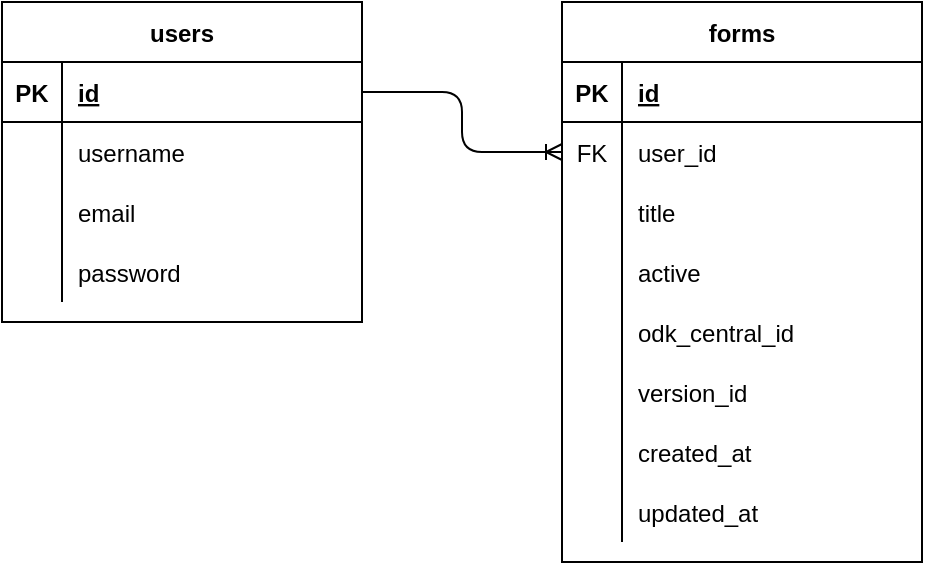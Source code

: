 <mxfile version="14.9.6" type="device"><diagram id="82fQ0pyO_is9je7lfHxA" name="Page-1"><mxGraphModel dx="1026" dy="594" grid="1" gridSize="10" guides="1" tooltips="1" connect="1" arrows="1" fold="1" page="1" pageScale="1" pageWidth="1654" pageHeight="2336" math="0" shadow="0"><root><mxCell id="0"/><mxCell id="1" parent="0"/><mxCell id="uINeJ0VO6j336YnkuqBe-1" value="users" style="shape=table;startSize=30;container=1;collapsible=1;childLayout=tableLayout;fixedRows=1;rowLines=0;fontStyle=1;align=center;resizeLast=1;" vertex="1" parent="1"><mxGeometry x="440" y="160" width="180" height="160" as="geometry"/></mxCell><mxCell id="uINeJ0VO6j336YnkuqBe-2" value="" style="shape=partialRectangle;collapsible=0;dropTarget=0;pointerEvents=0;fillColor=none;top=0;left=0;bottom=1;right=0;points=[[0,0.5],[1,0.5]];portConstraint=eastwest;" vertex="1" parent="uINeJ0VO6j336YnkuqBe-1"><mxGeometry y="30" width="180" height="30" as="geometry"/></mxCell><mxCell id="uINeJ0VO6j336YnkuqBe-3" value="PK" style="shape=partialRectangle;connectable=0;fillColor=none;top=0;left=0;bottom=0;right=0;fontStyle=1;overflow=hidden;" vertex="1" parent="uINeJ0VO6j336YnkuqBe-2"><mxGeometry width="30" height="30" as="geometry"/></mxCell><mxCell id="uINeJ0VO6j336YnkuqBe-4" value="id" style="shape=partialRectangle;connectable=0;fillColor=none;top=0;left=0;bottom=0;right=0;align=left;spacingLeft=6;fontStyle=5;overflow=hidden;" vertex="1" parent="uINeJ0VO6j336YnkuqBe-2"><mxGeometry x="30" width="150" height="30" as="geometry"/></mxCell><mxCell id="uINeJ0VO6j336YnkuqBe-5" value="" style="shape=partialRectangle;collapsible=0;dropTarget=0;pointerEvents=0;fillColor=none;top=0;left=0;bottom=0;right=0;points=[[0,0.5],[1,0.5]];portConstraint=eastwest;" vertex="1" parent="uINeJ0VO6j336YnkuqBe-1"><mxGeometry y="60" width="180" height="30" as="geometry"/></mxCell><mxCell id="uINeJ0VO6j336YnkuqBe-6" value="" style="shape=partialRectangle;connectable=0;fillColor=none;top=0;left=0;bottom=0;right=0;editable=1;overflow=hidden;" vertex="1" parent="uINeJ0VO6j336YnkuqBe-5"><mxGeometry width="30" height="30" as="geometry"/></mxCell><mxCell id="uINeJ0VO6j336YnkuqBe-7" value="username" style="shape=partialRectangle;connectable=0;fillColor=none;top=0;left=0;bottom=0;right=0;align=left;spacingLeft=6;overflow=hidden;" vertex="1" parent="uINeJ0VO6j336YnkuqBe-5"><mxGeometry x="30" width="150" height="30" as="geometry"/></mxCell><mxCell id="uINeJ0VO6j336YnkuqBe-8" value="" style="shape=partialRectangle;collapsible=0;dropTarget=0;pointerEvents=0;fillColor=none;top=0;left=0;bottom=0;right=0;points=[[0,0.5],[1,0.5]];portConstraint=eastwest;" vertex="1" parent="uINeJ0VO6j336YnkuqBe-1"><mxGeometry y="90" width="180" height="30" as="geometry"/></mxCell><mxCell id="uINeJ0VO6j336YnkuqBe-9" value="" style="shape=partialRectangle;connectable=0;fillColor=none;top=0;left=0;bottom=0;right=0;editable=1;overflow=hidden;" vertex="1" parent="uINeJ0VO6j336YnkuqBe-8"><mxGeometry width="30" height="30" as="geometry"/></mxCell><mxCell id="uINeJ0VO6j336YnkuqBe-10" value="email" style="shape=partialRectangle;connectable=0;fillColor=none;top=0;left=0;bottom=0;right=0;align=left;spacingLeft=6;overflow=hidden;" vertex="1" parent="uINeJ0VO6j336YnkuqBe-8"><mxGeometry x="30" width="150" height="30" as="geometry"/></mxCell><mxCell id="uINeJ0VO6j336YnkuqBe-11" value="" style="shape=partialRectangle;collapsible=0;dropTarget=0;pointerEvents=0;fillColor=none;top=0;left=0;bottom=0;right=0;points=[[0,0.5],[1,0.5]];portConstraint=eastwest;" vertex="1" parent="uINeJ0VO6j336YnkuqBe-1"><mxGeometry y="120" width="180" height="30" as="geometry"/></mxCell><mxCell id="uINeJ0VO6j336YnkuqBe-12" value="" style="shape=partialRectangle;connectable=0;fillColor=none;top=0;left=0;bottom=0;right=0;editable=1;overflow=hidden;" vertex="1" parent="uINeJ0VO6j336YnkuqBe-11"><mxGeometry width="30" height="30" as="geometry"/></mxCell><mxCell id="uINeJ0VO6j336YnkuqBe-13" value="password" style="shape=partialRectangle;connectable=0;fillColor=none;top=0;left=0;bottom=0;right=0;align=left;spacingLeft=6;overflow=hidden;" vertex="1" parent="uINeJ0VO6j336YnkuqBe-11"><mxGeometry x="30" width="150" height="30" as="geometry"/></mxCell><mxCell id="uINeJ0VO6j336YnkuqBe-14" value="forms" style="shape=table;startSize=30;container=1;collapsible=1;childLayout=tableLayout;fixedRows=1;rowLines=0;fontStyle=1;align=center;resizeLast=1;" vertex="1" parent="1"><mxGeometry x="720" y="160" width="180" height="280" as="geometry"/></mxCell><mxCell id="uINeJ0VO6j336YnkuqBe-15" value="" style="shape=partialRectangle;collapsible=0;dropTarget=0;pointerEvents=0;fillColor=none;top=0;left=0;bottom=1;right=0;points=[[0,0.5],[1,0.5]];portConstraint=eastwest;" vertex="1" parent="uINeJ0VO6j336YnkuqBe-14"><mxGeometry y="30" width="180" height="30" as="geometry"/></mxCell><mxCell id="uINeJ0VO6j336YnkuqBe-16" value="PK" style="shape=partialRectangle;connectable=0;fillColor=none;top=0;left=0;bottom=0;right=0;fontStyle=1;overflow=hidden;" vertex="1" parent="uINeJ0VO6j336YnkuqBe-15"><mxGeometry width="30" height="30" as="geometry"/></mxCell><mxCell id="uINeJ0VO6j336YnkuqBe-17" value="id" style="shape=partialRectangle;connectable=0;fillColor=none;top=0;left=0;bottom=0;right=0;align=left;spacingLeft=6;fontStyle=5;overflow=hidden;" vertex="1" parent="uINeJ0VO6j336YnkuqBe-15"><mxGeometry x="30" width="150" height="30" as="geometry"/></mxCell><mxCell id="uINeJ0VO6j336YnkuqBe-18" value="" style="shape=partialRectangle;collapsible=0;dropTarget=0;pointerEvents=0;fillColor=none;top=0;left=0;bottom=0;right=0;points=[[0,0.5],[1,0.5]];portConstraint=eastwest;" vertex="1" parent="uINeJ0VO6j336YnkuqBe-14"><mxGeometry y="60" width="180" height="30" as="geometry"/></mxCell><mxCell id="uINeJ0VO6j336YnkuqBe-19" value="FK" style="shape=partialRectangle;connectable=0;fillColor=none;top=0;left=0;bottom=0;right=0;editable=1;overflow=hidden;" vertex="1" parent="uINeJ0VO6j336YnkuqBe-18"><mxGeometry width="30" height="30" as="geometry"/></mxCell><mxCell id="uINeJ0VO6j336YnkuqBe-20" value="user_id" style="shape=partialRectangle;connectable=0;fillColor=none;top=0;left=0;bottom=0;right=0;align=left;spacingLeft=6;overflow=hidden;" vertex="1" parent="uINeJ0VO6j336YnkuqBe-18"><mxGeometry x="30" width="150" height="30" as="geometry"/></mxCell><mxCell id="uINeJ0VO6j336YnkuqBe-21" value="" style="shape=partialRectangle;collapsible=0;dropTarget=0;pointerEvents=0;fillColor=none;top=0;left=0;bottom=0;right=0;points=[[0,0.5],[1,0.5]];portConstraint=eastwest;" vertex="1" parent="uINeJ0VO6j336YnkuqBe-14"><mxGeometry y="90" width="180" height="30" as="geometry"/></mxCell><mxCell id="uINeJ0VO6j336YnkuqBe-22" value="" style="shape=partialRectangle;connectable=0;fillColor=none;top=0;left=0;bottom=0;right=0;editable=1;overflow=hidden;" vertex="1" parent="uINeJ0VO6j336YnkuqBe-21"><mxGeometry width="30" height="30" as="geometry"/></mxCell><mxCell id="uINeJ0VO6j336YnkuqBe-23" value="title" style="shape=partialRectangle;connectable=0;fillColor=none;top=0;left=0;bottom=0;right=0;align=left;spacingLeft=6;overflow=hidden;" vertex="1" parent="uINeJ0VO6j336YnkuqBe-21"><mxGeometry x="30" width="150" height="30" as="geometry"/></mxCell><mxCell id="uINeJ0VO6j336YnkuqBe-24" value="" style="shape=partialRectangle;collapsible=0;dropTarget=0;pointerEvents=0;fillColor=none;top=0;left=0;bottom=0;right=0;points=[[0,0.5],[1,0.5]];portConstraint=eastwest;" vertex="1" parent="uINeJ0VO6j336YnkuqBe-14"><mxGeometry y="120" width="180" height="30" as="geometry"/></mxCell><mxCell id="uINeJ0VO6j336YnkuqBe-25" value="" style="shape=partialRectangle;connectable=0;fillColor=none;top=0;left=0;bottom=0;right=0;editable=1;overflow=hidden;" vertex="1" parent="uINeJ0VO6j336YnkuqBe-24"><mxGeometry width="30" height="30" as="geometry"/></mxCell><mxCell id="uINeJ0VO6j336YnkuqBe-26" value="active" style="shape=partialRectangle;connectable=0;fillColor=none;top=0;left=0;bottom=0;right=0;align=left;spacingLeft=6;overflow=hidden;" vertex="1" parent="uINeJ0VO6j336YnkuqBe-24"><mxGeometry x="30" width="150" height="30" as="geometry"/></mxCell><mxCell id="uINeJ0VO6j336YnkuqBe-28" value="" style="shape=partialRectangle;collapsible=0;dropTarget=0;pointerEvents=0;fillColor=none;top=0;left=0;bottom=0;right=0;points=[[0,0.5],[1,0.5]];portConstraint=eastwest;" vertex="1" parent="uINeJ0VO6j336YnkuqBe-14"><mxGeometry y="150" width="180" height="30" as="geometry"/></mxCell><mxCell id="uINeJ0VO6j336YnkuqBe-29" value="" style="shape=partialRectangle;connectable=0;fillColor=none;top=0;left=0;bottom=0;right=0;editable=1;overflow=hidden;" vertex="1" parent="uINeJ0VO6j336YnkuqBe-28"><mxGeometry width="30" height="30" as="geometry"/></mxCell><mxCell id="uINeJ0VO6j336YnkuqBe-30" value="odk_central_id" style="shape=partialRectangle;connectable=0;fillColor=none;top=0;left=0;bottom=0;right=0;align=left;spacingLeft=6;overflow=hidden;" vertex="1" parent="uINeJ0VO6j336YnkuqBe-28"><mxGeometry x="30" width="150" height="30" as="geometry"/></mxCell><mxCell id="uINeJ0VO6j336YnkuqBe-31" value="" style="shape=partialRectangle;collapsible=0;dropTarget=0;pointerEvents=0;fillColor=none;top=0;left=0;bottom=0;right=0;points=[[0,0.5],[1,0.5]];portConstraint=eastwest;" vertex="1" parent="uINeJ0VO6j336YnkuqBe-14"><mxGeometry y="180" width="180" height="30" as="geometry"/></mxCell><mxCell id="uINeJ0VO6j336YnkuqBe-32" value="" style="shape=partialRectangle;connectable=0;fillColor=none;top=0;left=0;bottom=0;right=0;editable=1;overflow=hidden;" vertex="1" parent="uINeJ0VO6j336YnkuqBe-31"><mxGeometry width="30" height="30" as="geometry"/></mxCell><mxCell id="uINeJ0VO6j336YnkuqBe-33" value="version_id" style="shape=partialRectangle;connectable=0;fillColor=none;top=0;left=0;bottom=0;right=0;align=left;spacingLeft=6;overflow=hidden;" vertex="1" parent="uINeJ0VO6j336YnkuqBe-31"><mxGeometry x="30" width="150" height="30" as="geometry"/></mxCell><mxCell id="uINeJ0VO6j336YnkuqBe-34" value="" style="shape=partialRectangle;collapsible=0;dropTarget=0;pointerEvents=0;fillColor=none;top=0;left=0;bottom=0;right=0;points=[[0,0.5],[1,0.5]];portConstraint=eastwest;" vertex="1" parent="uINeJ0VO6j336YnkuqBe-14"><mxGeometry y="210" width="180" height="30" as="geometry"/></mxCell><mxCell id="uINeJ0VO6j336YnkuqBe-35" value="" style="shape=partialRectangle;connectable=0;fillColor=none;top=0;left=0;bottom=0;right=0;editable=1;overflow=hidden;" vertex="1" parent="uINeJ0VO6j336YnkuqBe-34"><mxGeometry width="30" height="30" as="geometry"/></mxCell><mxCell id="uINeJ0VO6j336YnkuqBe-36" value="created_at" style="shape=partialRectangle;connectable=0;fillColor=none;top=0;left=0;bottom=0;right=0;align=left;spacingLeft=6;overflow=hidden;" vertex="1" parent="uINeJ0VO6j336YnkuqBe-34"><mxGeometry x="30" width="150" height="30" as="geometry"/></mxCell><mxCell id="uINeJ0VO6j336YnkuqBe-37" value="" style="shape=partialRectangle;collapsible=0;dropTarget=0;pointerEvents=0;fillColor=none;top=0;left=0;bottom=0;right=0;points=[[0,0.5],[1,0.5]];portConstraint=eastwest;" vertex="1" parent="uINeJ0VO6j336YnkuqBe-14"><mxGeometry y="240" width="180" height="30" as="geometry"/></mxCell><mxCell id="uINeJ0VO6j336YnkuqBe-38" value="" style="shape=partialRectangle;connectable=0;fillColor=none;top=0;left=0;bottom=0;right=0;editable=1;overflow=hidden;" vertex="1" parent="uINeJ0VO6j336YnkuqBe-37"><mxGeometry width="30" height="30" as="geometry"/></mxCell><mxCell id="uINeJ0VO6j336YnkuqBe-39" value="updated_at" style="shape=partialRectangle;connectable=0;fillColor=none;top=0;left=0;bottom=0;right=0;align=left;spacingLeft=6;overflow=hidden;" vertex="1" parent="uINeJ0VO6j336YnkuqBe-37"><mxGeometry x="30" width="150" height="30" as="geometry"/></mxCell><mxCell id="uINeJ0VO6j336YnkuqBe-27" value="" style="edgeStyle=elbowEdgeStyle;fontSize=12;html=1;endArrow=ERoneToMany;exitX=1;exitY=0.5;exitDx=0;exitDy=0;entryX=0;entryY=0.5;entryDx=0;entryDy=0;" edge="1" parent="1" source="uINeJ0VO6j336YnkuqBe-2" target="uINeJ0VO6j336YnkuqBe-18"><mxGeometry width="100" height="100" relative="1" as="geometry"><mxPoint x="600" y="410" as="sourcePoint"/><mxPoint x="700" y="310" as="targetPoint"/></mxGeometry></mxCell></root></mxGraphModel></diagram></mxfile>